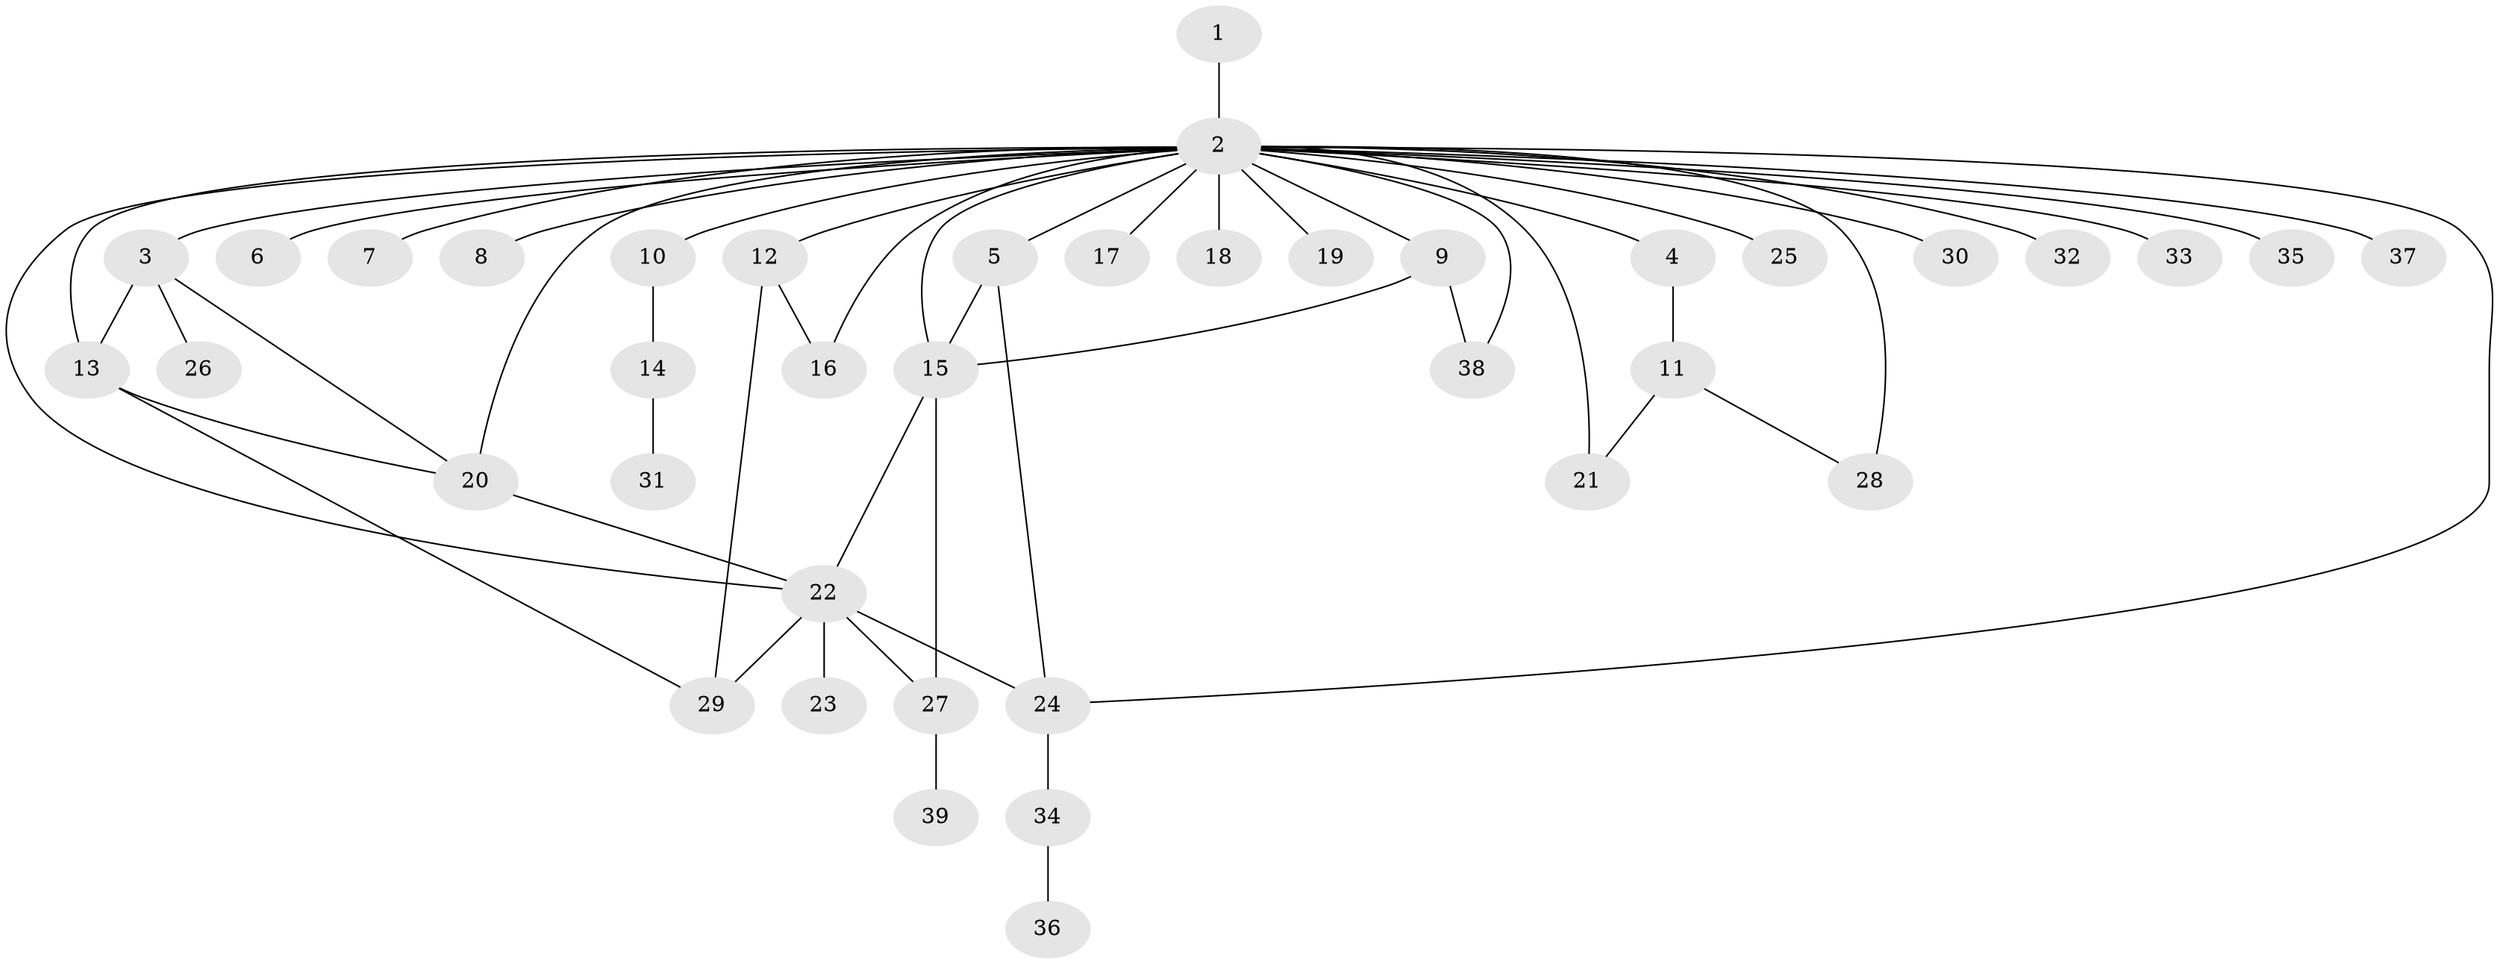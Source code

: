 // original degree distribution, {1: 0.5131578947368421, 42: 0.013157894736842105, 6: 0.039473684210526314, 3: 0.17105263157894737, 4: 0.07894736842105263, 2: 0.15789473684210525, 7: 0.013157894736842105, 13: 0.013157894736842105}
// Generated by graph-tools (version 1.1) at 2025/35/03/09/25 02:35:34]
// undirected, 39 vertices, 54 edges
graph export_dot {
graph [start="1"]
  node [color=gray90,style=filled];
  1;
  2;
  3;
  4;
  5;
  6;
  7;
  8;
  9;
  10;
  11;
  12;
  13;
  14;
  15;
  16;
  17;
  18;
  19;
  20;
  21;
  22;
  23;
  24;
  25;
  26;
  27;
  28;
  29;
  30;
  31;
  32;
  33;
  34;
  35;
  36;
  37;
  38;
  39;
  1 -- 2 [weight=1.0];
  2 -- 3 [weight=1.0];
  2 -- 4 [weight=1.0];
  2 -- 5 [weight=1.0];
  2 -- 6 [weight=1.0];
  2 -- 7 [weight=1.0];
  2 -- 8 [weight=1.0];
  2 -- 9 [weight=1.0];
  2 -- 10 [weight=1.0];
  2 -- 12 [weight=2.0];
  2 -- 13 [weight=1.0];
  2 -- 15 [weight=2.0];
  2 -- 16 [weight=1.0];
  2 -- 17 [weight=1.0];
  2 -- 18 [weight=1.0];
  2 -- 19 [weight=1.0];
  2 -- 20 [weight=1.0];
  2 -- 21 [weight=2.0];
  2 -- 22 [weight=1.0];
  2 -- 24 [weight=1.0];
  2 -- 25 [weight=1.0];
  2 -- 28 [weight=2.0];
  2 -- 30 [weight=1.0];
  2 -- 32 [weight=1.0];
  2 -- 33 [weight=1.0];
  2 -- 35 [weight=1.0];
  2 -- 37 [weight=1.0];
  2 -- 38 [weight=1.0];
  3 -- 13 [weight=1.0];
  3 -- 20 [weight=1.0];
  3 -- 26 [weight=1.0];
  4 -- 11 [weight=1.0];
  5 -- 15 [weight=2.0];
  5 -- 24 [weight=1.0];
  9 -- 15 [weight=1.0];
  9 -- 38 [weight=1.0];
  10 -- 14 [weight=1.0];
  11 -- 21 [weight=1.0];
  11 -- 28 [weight=1.0];
  12 -- 16 [weight=1.0];
  12 -- 29 [weight=1.0];
  13 -- 20 [weight=1.0];
  13 -- 29 [weight=1.0];
  14 -- 31 [weight=1.0];
  15 -- 22 [weight=1.0];
  15 -- 27 [weight=1.0];
  20 -- 22 [weight=1.0];
  22 -- 23 [weight=4.0];
  22 -- 24 [weight=1.0];
  22 -- 27 [weight=1.0];
  22 -- 29 [weight=1.0];
  24 -- 34 [weight=2.0];
  27 -- 39 [weight=1.0];
  34 -- 36 [weight=1.0];
}
